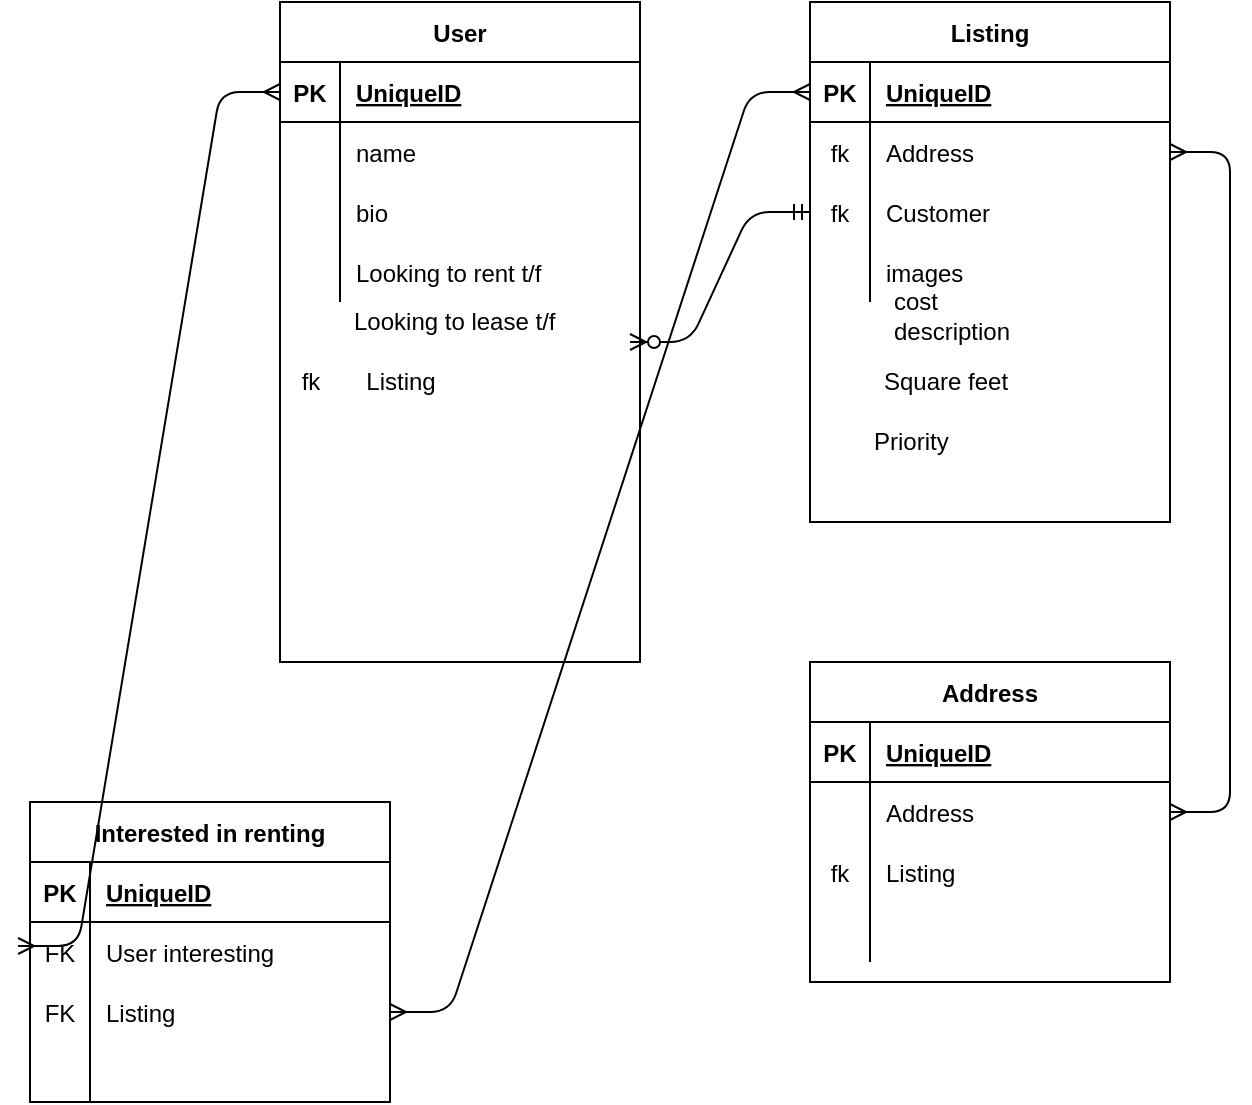 <mxfile version="14.6.6" type="device"><diagram id="R2lEEEUBdFMjLlhIrx00" name="Page-1"><mxGraphModel dx="1038" dy="706" grid="1" gridSize="10" guides="1" tooltips="1" connect="1" arrows="1" fold="1" page="1" pageScale="1" pageWidth="850" pageHeight="1100" math="0" shadow="0" extFonts="Permanent Marker^https://fonts.googleapis.com/css?family=Permanent+Marker"><root><mxCell id="0"/><mxCell id="1" parent="0"/><mxCell id="rOMgRAv-8S4P70lSSY8O-1" value="User" style="shape=table;startSize=30;container=1;collapsible=1;childLayout=tableLayout;fixedRows=1;rowLines=0;fontStyle=1;align=center;resizeLast=1;" parent="1" vertex="1"><mxGeometry x="335" y="110" width="180" height="330" as="geometry"/></mxCell><mxCell id="rOMgRAv-8S4P70lSSY8O-2" value="" style="shape=partialRectangle;collapsible=0;dropTarget=0;pointerEvents=0;fillColor=none;top=0;left=0;bottom=1;right=0;points=[[0,0.5],[1,0.5]];portConstraint=eastwest;" parent="rOMgRAv-8S4P70lSSY8O-1" vertex="1"><mxGeometry y="30" width="180" height="30" as="geometry"/></mxCell><mxCell id="rOMgRAv-8S4P70lSSY8O-3" value="PK" style="shape=partialRectangle;connectable=0;fillColor=none;top=0;left=0;bottom=0;right=0;fontStyle=1;overflow=hidden;" parent="rOMgRAv-8S4P70lSSY8O-2" vertex="1"><mxGeometry width="30" height="30" as="geometry"/></mxCell><mxCell id="rOMgRAv-8S4P70lSSY8O-4" value="UniqueID" style="shape=partialRectangle;connectable=0;fillColor=none;top=0;left=0;bottom=0;right=0;align=left;spacingLeft=6;fontStyle=5;overflow=hidden;" parent="rOMgRAv-8S4P70lSSY8O-2" vertex="1"><mxGeometry x="30" width="150" height="30" as="geometry"/></mxCell><mxCell id="rOMgRAv-8S4P70lSSY8O-5" value="" style="shape=partialRectangle;collapsible=0;dropTarget=0;pointerEvents=0;fillColor=none;top=0;left=0;bottom=0;right=0;points=[[0,0.5],[1,0.5]];portConstraint=eastwest;" parent="rOMgRAv-8S4P70lSSY8O-1" vertex="1"><mxGeometry y="60" width="180" height="30" as="geometry"/></mxCell><mxCell id="rOMgRAv-8S4P70lSSY8O-6" value="" style="shape=partialRectangle;connectable=0;fillColor=none;top=0;left=0;bottom=0;right=0;editable=1;overflow=hidden;" parent="rOMgRAv-8S4P70lSSY8O-5" vertex="1"><mxGeometry width="30" height="30" as="geometry"/></mxCell><mxCell id="rOMgRAv-8S4P70lSSY8O-7" value="name" style="shape=partialRectangle;connectable=0;fillColor=none;top=0;left=0;bottom=0;right=0;align=left;spacingLeft=6;overflow=hidden;" parent="rOMgRAv-8S4P70lSSY8O-5" vertex="1"><mxGeometry x="30" width="150" height="30" as="geometry"/></mxCell><mxCell id="rOMgRAv-8S4P70lSSY8O-8" value="" style="shape=partialRectangle;collapsible=0;dropTarget=0;pointerEvents=0;fillColor=none;top=0;left=0;bottom=0;right=0;points=[[0,0.5],[1,0.5]];portConstraint=eastwest;" parent="rOMgRAv-8S4P70lSSY8O-1" vertex="1"><mxGeometry y="90" width="180" height="30" as="geometry"/></mxCell><mxCell id="rOMgRAv-8S4P70lSSY8O-9" value="" style="shape=partialRectangle;connectable=0;fillColor=none;top=0;left=0;bottom=0;right=0;editable=1;overflow=hidden;" parent="rOMgRAv-8S4P70lSSY8O-8" vertex="1"><mxGeometry width="30" height="30" as="geometry"/></mxCell><mxCell id="rOMgRAv-8S4P70lSSY8O-10" value="bio" style="shape=partialRectangle;connectable=0;fillColor=none;top=0;left=0;bottom=0;right=0;align=left;spacingLeft=6;overflow=hidden;" parent="rOMgRAv-8S4P70lSSY8O-8" vertex="1"><mxGeometry x="30" width="150" height="30" as="geometry"/></mxCell><mxCell id="rOMgRAv-8S4P70lSSY8O-11" value="" style="shape=partialRectangle;collapsible=0;dropTarget=0;pointerEvents=0;fillColor=none;top=0;left=0;bottom=0;right=0;points=[[0,0.5],[1,0.5]];portConstraint=eastwest;" parent="rOMgRAv-8S4P70lSSY8O-1" vertex="1"><mxGeometry y="120" width="180" height="30" as="geometry"/></mxCell><mxCell id="rOMgRAv-8S4P70lSSY8O-12" value="" style="shape=partialRectangle;connectable=0;fillColor=none;top=0;left=0;bottom=0;right=0;editable=1;overflow=hidden;" parent="rOMgRAv-8S4P70lSSY8O-11" vertex="1"><mxGeometry width="30" height="30" as="geometry"/></mxCell><mxCell id="rOMgRAv-8S4P70lSSY8O-13" value="Looking to rent t/f" style="shape=partialRectangle;connectable=0;fillColor=none;top=0;left=0;bottom=0;right=0;align=left;spacingLeft=6;overflow=hidden;" parent="rOMgRAv-8S4P70lSSY8O-11" vertex="1"><mxGeometry x="30" width="150" height="30" as="geometry"/></mxCell><mxCell id="rOMgRAv-8S4P70lSSY8O-14" value="Looking to lease t/f" style="text;html=1;strokeColor=none;fillColor=none;align=left;verticalAlign=middle;whiteSpace=wrap;rounded=0;" parent="1" vertex="1"><mxGeometry x="370" y="260" width="140" height="20" as="geometry"/></mxCell><mxCell id="rOMgRAv-8S4P70lSSY8O-24" value="Interested in renting" style="shape=table;startSize=30;container=1;collapsible=1;childLayout=tableLayout;fixedRows=1;rowLines=0;fontStyle=1;align=center;resizeLast=1;" parent="1" vertex="1"><mxGeometry x="210" y="510" width="180" height="150" as="geometry"/></mxCell><mxCell id="rOMgRAv-8S4P70lSSY8O-25" value="" style="shape=partialRectangle;collapsible=0;dropTarget=0;pointerEvents=0;fillColor=none;top=0;left=0;bottom=1;right=0;points=[[0,0.5],[1,0.5]];portConstraint=eastwest;" parent="rOMgRAv-8S4P70lSSY8O-24" vertex="1"><mxGeometry y="30" width="180" height="30" as="geometry"/></mxCell><mxCell id="rOMgRAv-8S4P70lSSY8O-26" value="PK" style="shape=partialRectangle;connectable=0;fillColor=none;top=0;left=0;bottom=0;right=0;fontStyle=1;overflow=hidden;" parent="rOMgRAv-8S4P70lSSY8O-25" vertex="1"><mxGeometry width="30" height="30" as="geometry"/></mxCell><mxCell id="rOMgRAv-8S4P70lSSY8O-27" value="UniqueID" style="shape=partialRectangle;connectable=0;fillColor=none;top=0;left=0;bottom=0;right=0;align=left;spacingLeft=6;fontStyle=5;overflow=hidden;" parent="rOMgRAv-8S4P70lSSY8O-25" vertex="1"><mxGeometry x="30" width="150" height="30" as="geometry"/></mxCell><mxCell id="rOMgRAv-8S4P70lSSY8O-28" value="" style="shape=partialRectangle;collapsible=0;dropTarget=0;pointerEvents=0;fillColor=none;top=0;left=0;bottom=0;right=0;points=[[0,0.5],[1,0.5]];portConstraint=eastwest;" parent="rOMgRAv-8S4P70lSSY8O-24" vertex="1"><mxGeometry y="60" width="180" height="30" as="geometry"/></mxCell><mxCell id="rOMgRAv-8S4P70lSSY8O-29" value="FK" style="shape=partialRectangle;connectable=0;fillColor=none;top=0;left=0;bottom=0;right=0;editable=1;overflow=hidden;" parent="rOMgRAv-8S4P70lSSY8O-28" vertex="1"><mxGeometry width="30" height="30" as="geometry"/></mxCell><mxCell id="rOMgRAv-8S4P70lSSY8O-30" value="User interesting" style="shape=partialRectangle;connectable=0;fillColor=none;top=0;left=0;bottom=0;right=0;align=left;spacingLeft=6;overflow=hidden;" parent="rOMgRAv-8S4P70lSSY8O-28" vertex="1"><mxGeometry x="30" width="150" height="30" as="geometry"/></mxCell><mxCell id="rOMgRAv-8S4P70lSSY8O-31" value="" style="shape=partialRectangle;collapsible=0;dropTarget=0;pointerEvents=0;fillColor=none;top=0;left=0;bottom=0;right=0;points=[[0,0.5],[1,0.5]];portConstraint=eastwest;" parent="rOMgRAv-8S4P70lSSY8O-24" vertex="1"><mxGeometry y="90" width="180" height="30" as="geometry"/></mxCell><mxCell id="rOMgRAv-8S4P70lSSY8O-32" value="FK" style="shape=partialRectangle;connectable=0;fillColor=none;top=0;left=0;bottom=0;right=0;editable=1;overflow=hidden;" parent="rOMgRAv-8S4P70lSSY8O-31" vertex="1"><mxGeometry width="30" height="30" as="geometry"/></mxCell><mxCell id="rOMgRAv-8S4P70lSSY8O-33" value="Listing" style="shape=partialRectangle;connectable=0;fillColor=none;top=0;left=0;bottom=0;right=0;align=left;spacingLeft=6;overflow=hidden;" parent="rOMgRAv-8S4P70lSSY8O-31" vertex="1"><mxGeometry x="30" width="150" height="30" as="geometry"/></mxCell><mxCell id="rOMgRAv-8S4P70lSSY8O-34" value="" style="shape=partialRectangle;collapsible=0;dropTarget=0;pointerEvents=0;fillColor=none;top=0;left=0;bottom=0;right=0;points=[[0,0.5],[1,0.5]];portConstraint=eastwest;" parent="rOMgRAv-8S4P70lSSY8O-24" vertex="1"><mxGeometry y="120" width="180" height="30" as="geometry"/></mxCell><mxCell id="rOMgRAv-8S4P70lSSY8O-35" value="" style="shape=partialRectangle;connectable=0;fillColor=none;top=0;left=0;bottom=0;right=0;editable=1;overflow=hidden;" parent="rOMgRAv-8S4P70lSSY8O-34" vertex="1"><mxGeometry width="30" height="30" as="geometry"/></mxCell><mxCell id="rOMgRAv-8S4P70lSSY8O-36" value="" style="shape=partialRectangle;connectable=0;fillColor=none;top=0;left=0;bottom=0;right=0;align=left;spacingLeft=6;overflow=hidden;" parent="rOMgRAv-8S4P70lSSY8O-34" vertex="1"><mxGeometry x="30" width="150" height="30" as="geometry"/></mxCell><mxCell id="rOMgRAv-8S4P70lSSY8O-41" value="Listing" style="shape=table;startSize=30;container=1;collapsible=1;childLayout=tableLayout;fixedRows=1;rowLines=0;fontStyle=1;align=center;resizeLast=1;" parent="1" vertex="1"><mxGeometry x="600" y="110" width="180" height="260" as="geometry"/></mxCell><mxCell id="rOMgRAv-8S4P70lSSY8O-42" value="" style="shape=partialRectangle;collapsible=0;dropTarget=0;pointerEvents=0;fillColor=none;top=0;left=0;bottom=1;right=0;points=[[0,0.5],[1,0.5]];portConstraint=eastwest;" parent="rOMgRAv-8S4P70lSSY8O-41" vertex="1"><mxGeometry y="30" width="180" height="30" as="geometry"/></mxCell><mxCell id="rOMgRAv-8S4P70lSSY8O-43" value="PK" style="shape=partialRectangle;connectable=0;fillColor=none;top=0;left=0;bottom=0;right=0;fontStyle=1;overflow=hidden;" parent="rOMgRAv-8S4P70lSSY8O-42" vertex="1"><mxGeometry width="30" height="30" as="geometry"/></mxCell><mxCell id="rOMgRAv-8S4P70lSSY8O-44" value="UniqueID" style="shape=partialRectangle;connectable=0;fillColor=none;top=0;left=0;bottom=0;right=0;align=left;spacingLeft=6;fontStyle=5;overflow=hidden;" parent="rOMgRAv-8S4P70lSSY8O-42" vertex="1"><mxGeometry x="30" width="150" height="30" as="geometry"/></mxCell><mxCell id="rOMgRAv-8S4P70lSSY8O-45" value="" style="shape=partialRectangle;collapsible=0;dropTarget=0;pointerEvents=0;fillColor=none;top=0;left=0;bottom=0;right=0;points=[[0,0.5],[1,0.5]];portConstraint=eastwest;" parent="rOMgRAv-8S4P70lSSY8O-41" vertex="1"><mxGeometry y="60" width="180" height="30" as="geometry"/></mxCell><mxCell id="rOMgRAv-8S4P70lSSY8O-46" value="fk" style="shape=partialRectangle;connectable=0;fillColor=none;top=0;left=0;bottom=0;right=0;editable=1;overflow=hidden;" parent="rOMgRAv-8S4P70lSSY8O-45" vertex="1"><mxGeometry width="30" height="30" as="geometry"/></mxCell><mxCell id="rOMgRAv-8S4P70lSSY8O-47" value="Address" style="shape=partialRectangle;connectable=0;fillColor=none;top=0;left=0;bottom=0;right=0;align=left;spacingLeft=6;overflow=hidden;" parent="rOMgRAv-8S4P70lSSY8O-45" vertex="1"><mxGeometry x="30" width="150" height="30" as="geometry"/></mxCell><mxCell id="rOMgRAv-8S4P70lSSY8O-48" value="" style="shape=partialRectangle;collapsible=0;dropTarget=0;pointerEvents=0;fillColor=none;top=0;left=0;bottom=0;right=0;points=[[0,0.5],[1,0.5]];portConstraint=eastwest;" parent="rOMgRAv-8S4P70lSSY8O-41" vertex="1"><mxGeometry y="90" width="180" height="30" as="geometry"/></mxCell><mxCell id="rOMgRAv-8S4P70lSSY8O-49" value="fk" style="shape=partialRectangle;connectable=0;fillColor=none;top=0;left=0;bottom=0;right=0;editable=1;overflow=hidden;" parent="rOMgRAv-8S4P70lSSY8O-48" vertex="1"><mxGeometry width="30" height="30" as="geometry"/></mxCell><mxCell id="rOMgRAv-8S4P70lSSY8O-50" value="Customer" style="shape=partialRectangle;connectable=0;fillColor=none;top=0;left=0;bottom=0;right=0;align=left;spacingLeft=6;overflow=hidden;" parent="rOMgRAv-8S4P70lSSY8O-48" vertex="1"><mxGeometry x="30" width="150" height="30" as="geometry"/></mxCell><mxCell id="rOMgRAv-8S4P70lSSY8O-51" value="" style="shape=partialRectangle;collapsible=0;dropTarget=0;pointerEvents=0;fillColor=none;top=0;left=0;bottom=0;right=0;points=[[0,0.5],[1,0.5]];portConstraint=eastwest;" parent="rOMgRAv-8S4P70lSSY8O-41" vertex="1"><mxGeometry y="120" width="180" height="30" as="geometry"/></mxCell><mxCell id="rOMgRAv-8S4P70lSSY8O-52" value="" style="shape=partialRectangle;connectable=0;fillColor=none;top=0;left=0;bottom=0;right=0;editable=1;overflow=hidden;" parent="rOMgRAv-8S4P70lSSY8O-51" vertex="1"><mxGeometry width="30" height="30" as="geometry"/></mxCell><mxCell id="rOMgRAv-8S4P70lSSY8O-53" value="images" style="shape=partialRectangle;connectable=0;fillColor=none;top=0;left=0;bottom=0;right=0;align=left;spacingLeft=6;overflow=hidden;" parent="rOMgRAv-8S4P70lSSY8O-51" vertex="1"><mxGeometry x="30" width="150" height="30" as="geometry"/></mxCell><mxCell id="hmk2So9sHYfIKvrEq8W5-1" value="Address" style="shape=table;startSize=30;container=1;collapsible=1;childLayout=tableLayout;fixedRows=1;rowLines=0;fontStyle=1;align=center;resizeLast=1;" parent="1" vertex="1"><mxGeometry x="600" y="440" width="180" height="160" as="geometry"/></mxCell><mxCell id="hmk2So9sHYfIKvrEq8W5-2" value="" style="shape=partialRectangle;collapsible=0;dropTarget=0;pointerEvents=0;fillColor=none;top=0;left=0;bottom=1;right=0;points=[[0,0.5],[1,0.5]];portConstraint=eastwest;" parent="hmk2So9sHYfIKvrEq8W5-1" vertex="1"><mxGeometry y="30" width="180" height="30" as="geometry"/></mxCell><mxCell id="hmk2So9sHYfIKvrEq8W5-3" value="PK" style="shape=partialRectangle;connectable=0;fillColor=none;top=0;left=0;bottom=0;right=0;fontStyle=1;overflow=hidden;" parent="hmk2So9sHYfIKvrEq8W5-2" vertex="1"><mxGeometry width="30" height="30" as="geometry"/></mxCell><mxCell id="hmk2So9sHYfIKvrEq8W5-4" value="UniqueID" style="shape=partialRectangle;connectable=0;fillColor=none;top=0;left=0;bottom=0;right=0;align=left;spacingLeft=6;fontStyle=5;overflow=hidden;" parent="hmk2So9sHYfIKvrEq8W5-2" vertex="1"><mxGeometry x="30" width="150" height="30" as="geometry"/></mxCell><mxCell id="hmk2So9sHYfIKvrEq8W5-5" value="" style="shape=partialRectangle;collapsible=0;dropTarget=0;pointerEvents=0;fillColor=none;top=0;left=0;bottom=0;right=0;points=[[0,0.5],[1,0.5]];portConstraint=eastwest;" parent="hmk2So9sHYfIKvrEq8W5-1" vertex="1"><mxGeometry y="60" width="180" height="30" as="geometry"/></mxCell><mxCell id="hmk2So9sHYfIKvrEq8W5-6" value="" style="shape=partialRectangle;connectable=0;fillColor=none;top=0;left=0;bottom=0;right=0;editable=1;overflow=hidden;" parent="hmk2So9sHYfIKvrEq8W5-5" vertex="1"><mxGeometry width="30" height="30" as="geometry"/></mxCell><mxCell id="hmk2So9sHYfIKvrEq8W5-7" value="Address" style="shape=partialRectangle;connectable=0;fillColor=none;top=0;left=0;bottom=0;right=0;align=left;spacingLeft=6;overflow=hidden;" parent="hmk2So9sHYfIKvrEq8W5-5" vertex="1"><mxGeometry x="30" width="150" height="30" as="geometry"/></mxCell><mxCell id="hmk2So9sHYfIKvrEq8W5-8" value="" style="shape=partialRectangle;collapsible=0;dropTarget=0;pointerEvents=0;fillColor=none;top=0;left=0;bottom=0;right=0;points=[[0,0.5],[1,0.5]];portConstraint=eastwest;" parent="hmk2So9sHYfIKvrEq8W5-1" vertex="1"><mxGeometry y="90" width="180" height="30" as="geometry"/></mxCell><mxCell id="hmk2So9sHYfIKvrEq8W5-9" value="fk" style="shape=partialRectangle;connectable=0;fillColor=none;top=0;left=0;bottom=0;right=0;editable=1;overflow=hidden;" parent="hmk2So9sHYfIKvrEq8W5-8" vertex="1"><mxGeometry width="30" height="30" as="geometry"/></mxCell><mxCell id="hmk2So9sHYfIKvrEq8W5-10" value="Listing" style="shape=partialRectangle;connectable=0;fillColor=none;top=0;left=0;bottom=0;right=0;align=left;spacingLeft=6;overflow=hidden;" parent="hmk2So9sHYfIKvrEq8W5-8" vertex="1"><mxGeometry x="30" width="150" height="30" as="geometry"/></mxCell><mxCell id="hmk2So9sHYfIKvrEq8W5-11" value="" style="shape=partialRectangle;collapsible=0;dropTarget=0;pointerEvents=0;fillColor=none;top=0;left=0;bottom=0;right=0;points=[[0,0.5],[1,0.5]];portConstraint=eastwest;" parent="hmk2So9sHYfIKvrEq8W5-1" vertex="1"><mxGeometry y="120" width="180" height="30" as="geometry"/></mxCell><mxCell id="hmk2So9sHYfIKvrEq8W5-12" value="" style="shape=partialRectangle;connectable=0;fillColor=none;top=0;left=0;bottom=0;right=0;editable=1;overflow=hidden;" parent="hmk2So9sHYfIKvrEq8W5-11" vertex="1"><mxGeometry width="30" height="30" as="geometry"/></mxCell><mxCell id="hmk2So9sHYfIKvrEq8W5-13" value="" style="shape=partialRectangle;connectable=0;fillColor=none;top=0;left=0;bottom=0;right=0;align=left;spacingLeft=6;overflow=hidden;" parent="hmk2So9sHYfIKvrEq8W5-11" vertex="1"><mxGeometry x="30" width="150" height="30" as="geometry"/></mxCell><mxCell id="hmk2So9sHYfIKvrEq8W5-15" value="Listing" style="text;html=1;align=center;verticalAlign=middle;resizable=0;points=[];autosize=1;strokeColor=none;" parent="1" vertex="1"><mxGeometry x="370" y="290" width="50" height="20" as="geometry"/></mxCell><mxCell id="hmk2So9sHYfIKvrEq8W5-16" value="fk" style="text;html=1;align=center;verticalAlign=middle;resizable=0;points=[];autosize=1;strokeColor=none;" parent="1" vertex="1"><mxGeometry x="340" y="290" width="20" height="20" as="geometry"/></mxCell><mxCell id="hmk2So9sHYfIKvrEq8W5-17" value="" style="edgeStyle=entityRelationEdgeStyle;fontSize=12;html=1;endArrow=ERmany;startArrow=ERmany;exitX=1;exitY=0.5;exitDx=0;exitDy=0;entryX=1;entryY=0.5;entryDx=0;entryDy=0;" parent="1" source="hmk2So9sHYfIKvrEq8W5-5" target="rOMgRAv-8S4P70lSSY8O-45" edge="1"><mxGeometry width="100" height="100" relative="1" as="geometry"><mxPoint x="800" y="400" as="sourcePoint"/><mxPoint x="900" y="300" as="targetPoint"/></mxGeometry></mxCell><mxCell id="hmk2So9sHYfIKvrEq8W5-20" value="" style="edgeStyle=entityRelationEdgeStyle;fontSize=12;html=1;endArrow=ERzeroToMany;startArrow=ERmandOne;entryX=1;entryY=1;entryDx=0;entryDy=0;exitX=0;exitY=0.5;exitDx=0;exitDy=0;" parent="1" source="rOMgRAv-8S4P70lSSY8O-48" target="rOMgRAv-8S4P70lSSY8O-14" edge="1"><mxGeometry width="100" height="100" relative="1" as="geometry"><mxPoint x="370" y="420" as="sourcePoint"/><mxPoint x="470" y="320" as="targetPoint"/></mxGeometry></mxCell><mxCell id="OX7WKtvNndB090gTnSCy-2" value="cost" style="text;html=1;align=left;verticalAlign=middle;resizable=0;points=[];autosize=1;strokeColor=none;" vertex="1" parent="1"><mxGeometry x="640" y="250" width="40" height="20" as="geometry"/></mxCell><mxCell id="OX7WKtvNndB090gTnSCy-3" value="description" style="text;html=1;align=left;verticalAlign=middle;resizable=0;points=[];autosize=1;strokeColor=none;" vertex="1" parent="1"><mxGeometry x="640" y="265" width="70" height="20" as="geometry"/></mxCell><mxCell id="OX7WKtvNndB090gTnSCy-4" value="Square feet" style="text;html=1;align=left;verticalAlign=middle;resizable=0;points=[];autosize=1;strokeColor=none;" vertex="1" parent="1"><mxGeometry x="635" y="290" width="80" height="20" as="geometry"/></mxCell><mxCell id="OX7WKtvNndB090gTnSCy-7" value="Priority" style="text;html=1;align=left;verticalAlign=middle;resizable=0;points=[];autosize=1;strokeColor=none;" vertex="1" parent="1"><mxGeometry x="630" y="320" width="50" height="20" as="geometry"/></mxCell><mxCell id="OX7WKtvNndB090gTnSCy-8" value="" style="edgeStyle=entityRelationEdgeStyle;fontSize=12;html=1;endArrow=ERmany;startArrow=ERmany;entryX=-0.033;entryY=0.4;entryDx=0;entryDy=0;exitX=0;exitY=0.5;exitDx=0;exitDy=0;entryPerimeter=0;" edge="1" parent="1" source="rOMgRAv-8S4P70lSSY8O-2" target="rOMgRAv-8S4P70lSSY8O-28"><mxGeometry width="100" height="100" relative="1" as="geometry"><mxPoint x="200" y="570" as="sourcePoint"/><mxPoint x="230" y="230" as="targetPoint"/></mxGeometry></mxCell><mxCell id="OX7WKtvNndB090gTnSCy-9" value="" style="edgeStyle=entityRelationEdgeStyle;fontSize=12;html=1;endArrow=ERmany;startArrow=ERmany;exitX=1;exitY=0.5;exitDx=0;exitDy=0;entryX=0;entryY=0.5;entryDx=0;entryDy=0;" edge="1" parent="1" source="rOMgRAv-8S4P70lSSY8O-31" target="rOMgRAv-8S4P70lSSY8O-42"><mxGeometry width="100" height="100" relative="1" as="geometry"><mxPoint x="500" y="500" as="sourcePoint"/><mxPoint x="600" y="400" as="targetPoint"/></mxGeometry></mxCell></root></mxGraphModel></diagram></mxfile>